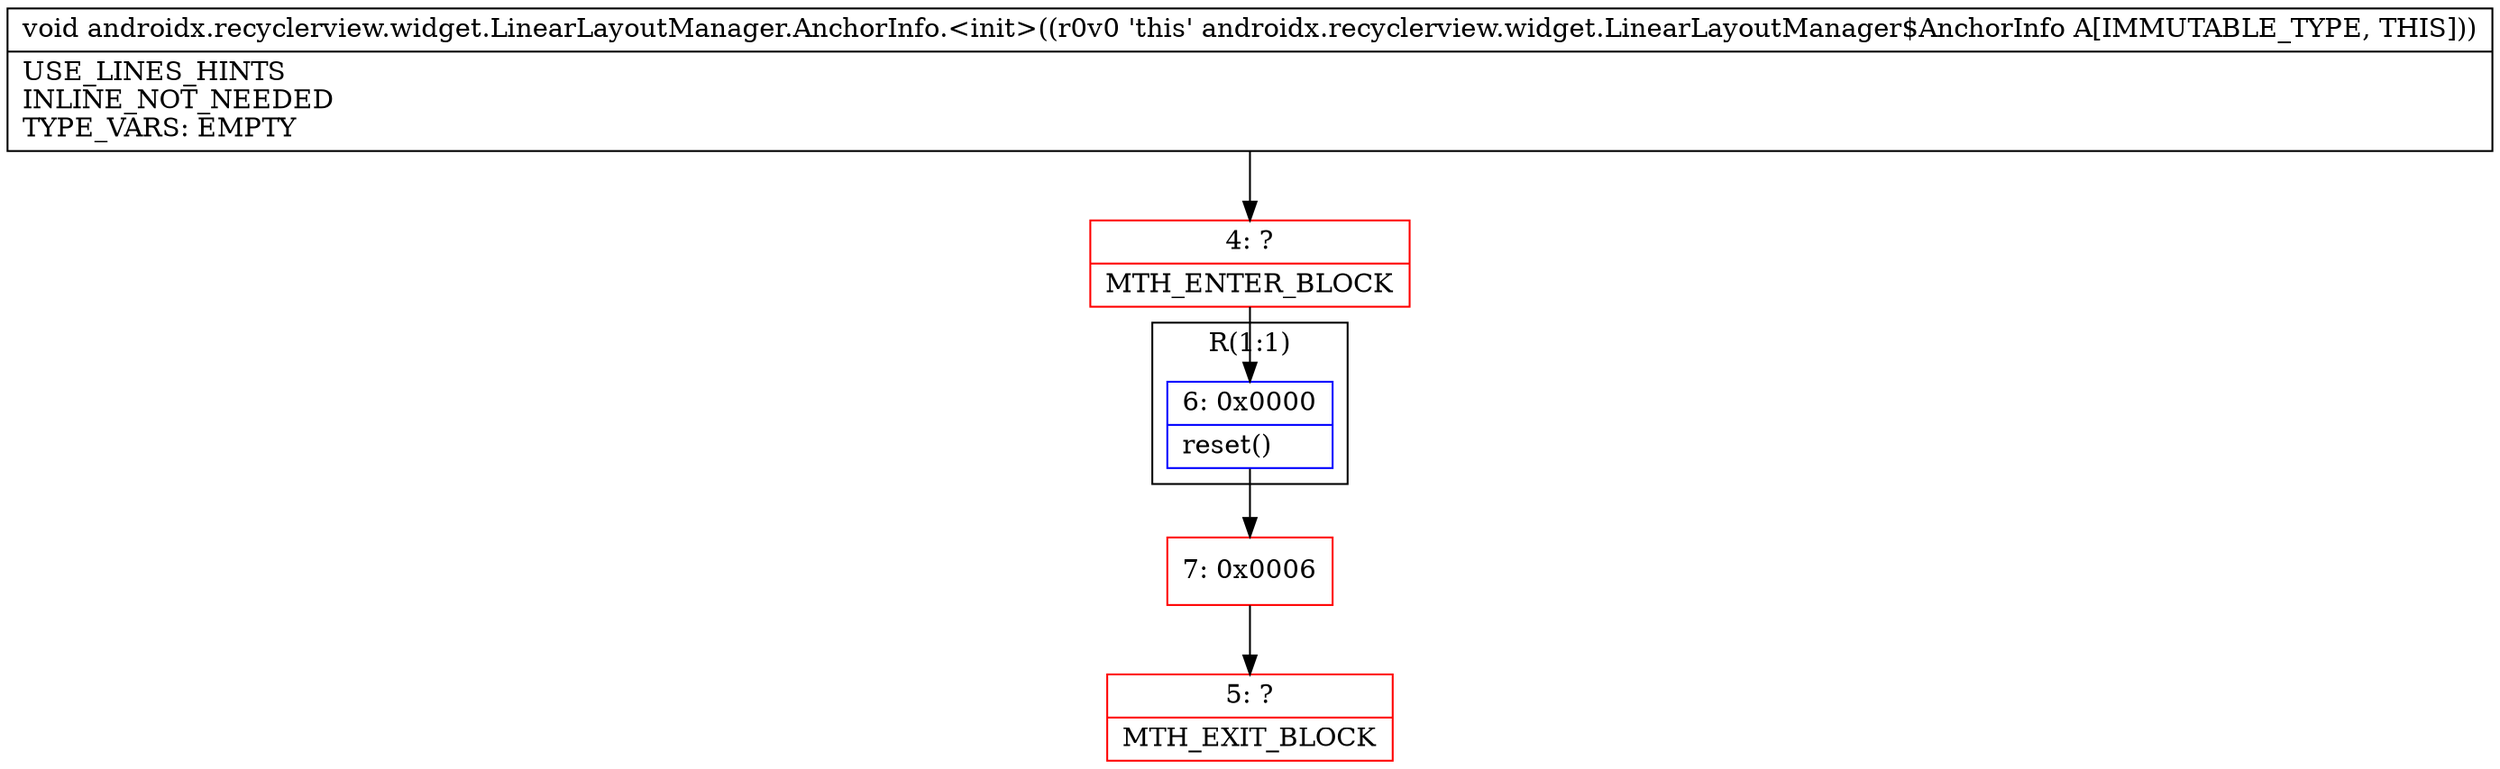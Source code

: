digraph "CFG forandroidx.recyclerview.widget.LinearLayoutManager.AnchorInfo.\<init\>()V" {
subgraph cluster_Region_1113116669 {
label = "R(1:1)";
node [shape=record,color=blue];
Node_6 [shape=record,label="{6\:\ 0x0000|reset()\l}"];
}
Node_4 [shape=record,color=red,label="{4\:\ ?|MTH_ENTER_BLOCK\l}"];
Node_7 [shape=record,color=red,label="{7\:\ 0x0006}"];
Node_5 [shape=record,color=red,label="{5\:\ ?|MTH_EXIT_BLOCK\l}"];
MethodNode[shape=record,label="{void androidx.recyclerview.widget.LinearLayoutManager.AnchorInfo.\<init\>((r0v0 'this' androidx.recyclerview.widget.LinearLayoutManager$AnchorInfo A[IMMUTABLE_TYPE, THIS]))  | USE_LINES_HINTS\lINLINE_NOT_NEEDED\lTYPE_VARS: EMPTY\l}"];
MethodNode -> Node_4;Node_6 -> Node_7;
Node_4 -> Node_6;
Node_7 -> Node_5;
}


